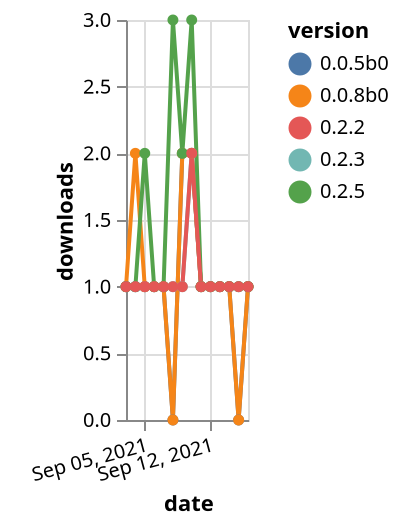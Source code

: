 {"$schema": "https://vega.github.io/schema/vega-lite/v5.json", "description": "A simple bar chart with embedded data.", "data": {"values": [{"date": "2021-09-03", "total": 170, "delta": 1, "version": "0.2.3"}, {"date": "2021-09-04", "total": 171, "delta": 1, "version": "0.2.3"}, {"date": "2021-09-05", "total": 172, "delta": 1, "version": "0.2.3"}, {"date": "2021-09-06", "total": 173, "delta": 1, "version": "0.2.3"}, {"date": "2021-09-07", "total": 174, "delta": 1, "version": "0.2.3"}, {"date": "2021-09-08", "total": 175, "delta": 1, "version": "0.2.3"}, {"date": "2021-09-09", "total": 176, "delta": 1, "version": "0.2.3"}, {"date": "2021-09-10", "total": 178, "delta": 2, "version": "0.2.3"}, {"date": "2021-09-11", "total": 179, "delta": 1, "version": "0.2.3"}, {"date": "2021-09-12", "total": 180, "delta": 1, "version": "0.2.3"}, {"date": "2021-09-13", "total": 181, "delta": 1, "version": "0.2.3"}, {"date": "2021-09-14", "total": 182, "delta": 1, "version": "0.2.3"}, {"date": "2021-09-15", "total": 183, "delta": 1, "version": "0.2.3"}, {"date": "2021-09-16", "total": 184, "delta": 1, "version": "0.2.3"}, {"date": "2021-09-03", "total": 177, "delta": 1, "version": "0.0.5b0"}, {"date": "2021-09-04", "total": 178, "delta": 1, "version": "0.0.5b0"}, {"date": "2021-09-05", "total": 179, "delta": 1, "version": "0.0.5b0"}, {"date": "2021-09-06", "total": 180, "delta": 1, "version": "0.0.5b0"}, {"date": "2021-09-07", "total": 181, "delta": 1, "version": "0.0.5b0"}, {"date": "2021-09-08", "total": 181, "delta": 0, "version": "0.0.5b0"}, {"date": "2021-09-09", "total": 183, "delta": 2, "version": "0.0.5b0"}, {"date": "2021-09-10", "total": 185, "delta": 2, "version": "0.0.5b0"}, {"date": "2021-09-11", "total": 186, "delta": 1, "version": "0.0.5b0"}, {"date": "2021-09-12", "total": 187, "delta": 1, "version": "0.0.5b0"}, {"date": "2021-09-13", "total": 188, "delta": 1, "version": "0.0.5b0"}, {"date": "2021-09-14", "total": 189, "delta": 1, "version": "0.0.5b0"}, {"date": "2021-09-15", "total": 189, "delta": 0, "version": "0.0.5b0"}, {"date": "2021-09-16", "total": 190, "delta": 1, "version": "0.0.5b0"}, {"date": "2021-09-03", "total": 178, "delta": 1, "version": "0.0.8b0"}, {"date": "2021-09-04", "total": 180, "delta": 2, "version": "0.0.8b0"}, {"date": "2021-09-05", "total": 181, "delta": 1, "version": "0.0.8b0"}, {"date": "2021-09-06", "total": 182, "delta": 1, "version": "0.0.8b0"}, {"date": "2021-09-07", "total": 183, "delta": 1, "version": "0.0.8b0"}, {"date": "2021-09-08", "total": 183, "delta": 0, "version": "0.0.8b0"}, {"date": "2021-09-09", "total": 185, "delta": 2, "version": "0.0.8b0"}, {"date": "2021-09-10", "total": 187, "delta": 2, "version": "0.0.8b0"}, {"date": "2021-09-11", "total": 188, "delta": 1, "version": "0.0.8b0"}, {"date": "2021-09-12", "total": 189, "delta": 1, "version": "0.0.8b0"}, {"date": "2021-09-13", "total": 190, "delta": 1, "version": "0.0.8b0"}, {"date": "2021-09-14", "total": 191, "delta": 1, "version": "0.0.8b0"}, {"date": "2021-09-15", "total": 191, "delta": 0, "version": "0.0.8b0"}, {"date": "2021-09-16", "total": 192, "delta": 1, "version": "0.0.8b0"}, {"date": "2021-09-03", "total": 421, "delta": 1, "version": "0.2.5"}, {"date": "2021-09-04", "total": 422, "delta": 1, "version": "0.2.5"}, {"date": "2021-09-05", "total": 424, "delta": 2, "version": "0.2.5"}, {"date": "2021-09-06", "total": 425, "delta": 1, "version": "0.2.5"}, {"date": "2021-09-07", "total": 426, "delta": 1, "version": "0.2.5"}, {"date": "2021-09-08", "total": 429, "delta": 3, "version": "0.2.5"}, {"date": "2021-09-09", "total": 431, "delta": 2, "version": "0.2.5"}, {"date": "2021-09-10", "total": 434, "delta": 3, "version": "0.2.5"}, {"date": "2021-09-11", "total": 435, "delta": 1, "version": "0.2.5"}, {"date": "2021-09-12", "total": 436, "delta": 1, "version": "0.2.5"}, {"date": "2021-09-13", "total": 437, "delta": 1, "version": "0.2.5"}, {"date": "2021-09-14", "total": 438, "delta": 1, "version": "0.2.5"}, {"date": "2021-09-15", "total": 439, "delta": 1, "version": "0.2.5"}, {"date": "2021-09-16", "total": 440, "delta": 1, "version": "0.2.5"}, {"date": "2021-09-03", "total": 240, "delta": 1, "version": "0.2.2"}, {"date": "2021-09-04", "total": 241, "delta": 1, "version": "0.2.2"}, {"date": "2021-09-05", "total": 242, "delta": 1, "version": "0.2.2"}, {"date": "2021-09-06", "total": 243, "delta": 1, "version": "0.2.2"}, {"date": "2021-09-07", "total": 244, "delta": 1, "version": "0.2.2"}, {"date": "2021-09-08", "total": 245, "delta": 1, "version": "0.2.2"}, {"date": "2021-09-09", "total": 246, "delta": 1, "version": "0.2.2"}, {"date": "2021-09-10", "total": 248, "delta": 2, "version": "0.2.2"}, {"date": "2021-09-11", "total": 249, "delta": 1, "version": "0.2.2"}, {"date": "2021-09-12", "total": 250, "delta": 1, "version": "0.2.2"}, {"date": "2021-09-13", "total": 251, "delta": 1, "version": "0.2.2"}, {"date": "2021-09-14", "total": 252, "delta": 1, "version": "0.2.2"}, {"date": "2021-09-15", "total": 253, "delta": 1, "version": "0.2.2"}, {"date": "2021-09-16", "total": 254, "delta": 1, "version": "0.2.2"}]}, "width": "container", "mark": {"type": "line", "point": {"filled": true}}, "encoding": {"x": {"field": "date", "type": "temporal", "timeUnit": "yearmonthdate", "title": "date", "axis": {"labelAngle": -15}}, "y": {"field": "delta", "type": "quantitative", "title": "downloads"}, "color": {"field": "version", "type": "nominal"}, "tooltip": {"field": "delta"}}}